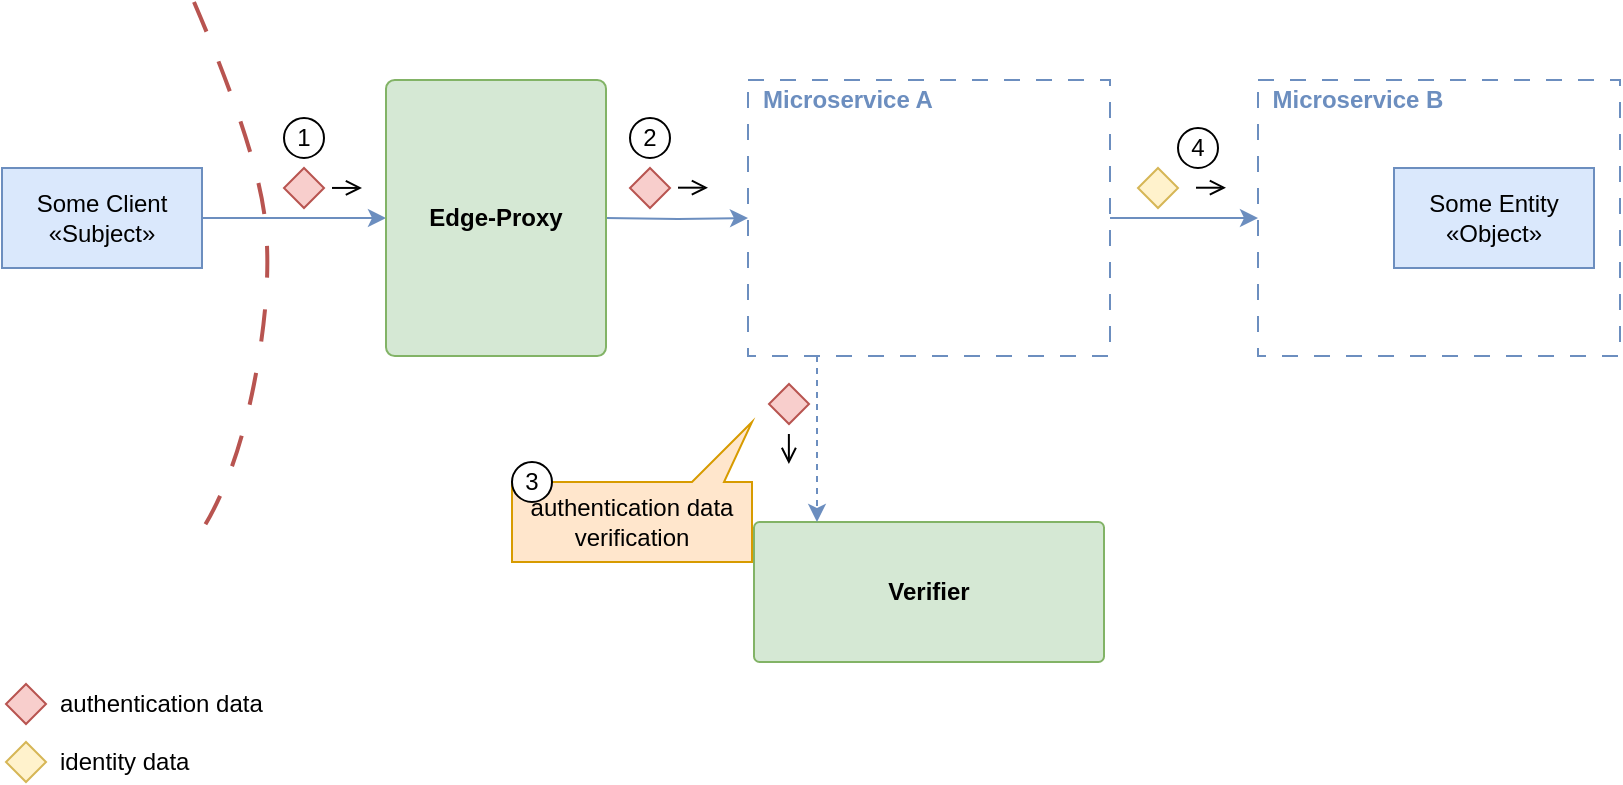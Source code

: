 <mxfile version="27.1.6">
  <diagram name="Page-1" id="vSZzm0c0lSDc5pFVxaaF">
    <mxGraphModel dx="1371" dy="887" grid="1" gridSize="10" guides="1" tooltips="1" connect="1" arrows="1" fold="1" page="1" pageScale="1" pageWidth="850" pageHeight="1100" math="0" shadow="0">
      <root>
        <mxCell id="0" />
        <mxCell id="1" parent="0" />
        <mxCell id="WeOVVWK11IvpSNeAhWPW-2" value="&lt;b&gt;Verifier&lt;/b&gt;" style="rounded=1;whiteSpace=wrap;html=1;fillColor=#d5e8d4;strokeColor=#82b366;arcSize=4;" vertex="1" parent="1">
          <mxGeometry x="378" y="270" width="175" height="70" as="geometry" />
        </mxCell>
        <mxCell id="fo6R8_58uPIGh2nn-8rE-26" value="" style="rounded=0;whiteSpace=wrap;html=1;fillColor=none;strokeColor=#6c8ebf;dashed=1;dashPattern=8 8;" parent="1" vertex="1">
          <mxGeometry x="630" y="49" width="181" height="138" as="geometry" />
        </mxCell>
        <mxCell id="fo6R8_58uPIGh2nn-8rE-34" style="edgeStyle=orthogonalEdgeStyle;rounded=0;orthogonalLoop=1;jettySize=auto;html=1;entryX=0;entryY=0.5;entryDx=0;entryDy=0;fillColor=#dae8fc;strokeColor=#6c8ebf;" parent="1" source="fo6R8_58uPIGh2nn-8rE-17" target="fo6R8_58uPIGh2nn-8rE-26" edge="1">
          <mxGeometry relative="1" as="geometry" />
        </mxCell>
        <mxCell id="fo6R8_58uPIGh2nn-8rE-17" value="" style="rounded=0;whiteSpace=wrap;html=1;fillColor=none;strokeColor=#6c8ebf;dashed=1;dashPattern=8 8;" parent="1" vertex="1">
          <mxGeometry x="375" y="49" width="181" height="138" as="geometry" />
        </mxCell>
        <mxCell id="aPNDeGo1sduExx9jBJkK-4" value="Some Entity&lt;br&gt;«Object»" style="rounded=0;whiteSpace=wrap;html=1;fillColor=#dae8fc;strokeColor=#6c8ebf;" parent="1" vertex="1">
          <mxGeometry x="698" y="93" width="100" height="50" as="geometry" />
        </mxCell>
        <mxCell id="fo6R8_58uPIGh2nn-8rE-5" value="" style="rhombus;whiteSpace=wrap;html=1;fillColor=#f8cecc;strokeColor=#b85450;" parent="1" vertex="1">
          <mxGeometry x="4" y="351" width="20" height="20" as="geometry" />
        </mxCell>
        <mxCell id="fo6R8_58uPIGh2nn-8rE-8" value="authentication data" style="text;html=1;align=left;verticalAlign=middle;whiteSpace=wrap;rounded=0;" parent="1" vertex="1">
          <mxGeometry x="29" y="351" width="118" height="20" as="geometry" />
        </mxCell>
        <mxCell id="fo6R8_58uPIGh2nn-8rE-18" value="&lt;div align=&quot;center&quot;&gt;Microservice A&lt;/div&gt;" style="text;html=1;align=center;verticalAlign=middle;whiteSpace=wrap;rounded=0;fillColor=none;fontColor=#6C8EBF;fontStyle=1" parent="1" vertex="1">
          <mxGeometry x="375" y="49" width="100" height="19" as="geometry" />
        </mxCell>
        <mxCell id="fo6R8_58uPIGh2nn-8rE-27" value="&lt;div align=&quot;center&quot;&gt;Microservice B&lt;/div&gt;" style="text;html=1;align=center;verticalAlign=middle;whiteSpace=wrap;rounded=0;fillColor=none;fontColor=#6C8EBF;fontStyle=1" parent="1" vertex="1">
          <mxGeometry x="630" y="49" width="100" height="19" as="geometry" />
        </mxCell>
        <mxCell id="fo6R8_58uPIGh2nn-8rE-32" style="edgeStyle=orthogonalEdgeStyle;rounded=0;orthogonalLoop=1;jettySize=auto;html=1;entryX=0;entryY=0.5;entryDx=0;entryDy=0;fillColor=#dae8fc;strokeColor=#6c8ebf;" parent="1" target="fo6R8_58uPIGh2nn-8rE-17" edge="1">
          <mxGeometry relative="1" as="geometry">
            <mxPoint x="304" y="118" as="sourcePoint" />
          </mxGeometry>
        </mxCell>
        <mxCell id="fo6R8_58uPIGh2nn-8rE-30" value="" style="endArrow=classic;html=1;rounded=0;entryX=0;entryY=0.5;entryDx=0;entryDy=0;exitX=1;exitY=0.5;exitDx=0;exitDy=0;fillColor=#dae8fc;strokeColor=#6c8ebf;" parent="1" source="fo6R8_58uPIGh2nn-8rE-36" edge="1">
          <mxGeometry width="50" height="50" relative="1" as="geometry">
            <mxPoint x="134" y="118" as="sourcePoint" />
            <mxPoint x="194" y="118" as="targetPoint" />
          </mxGeometry>
        </mxCell>
        <mxCell id="fo6R8_58uPIGh2nn-8rE-31" value="" style="rhombus;whiteSpace=wrap;html=1;fillColor=#f8cecc;strokeColor=#b85450;direction=south;" parent="1" vertex="1">
          <mxGeometry x="143" y="93" width="20" height="20" as="geometry" />
        </mxCell>
        <mxCell id="fo6R8_58uPIGh2nn-8rE-33" value="" style="rhombus;whiteSpace=wrap;html=1;fillColor=#f8cecc;strokeColor=#b85450;" parent="1" vertex="1">
          <mxGeometry x="316" y="93" width="20" height="20" as="geometry" />
        </mxCell>
        <mxCell id="fo6R8_58uPIGh2nn-8rE-36" value="Some Client&lt;br&gt;«Subject»" style="rounded=0;whiteSpace=wrap;html=1;fillColor=#dae8fc;strokeColor=#6c8ebf;" parent="1" vertex="1">
          <mxGeometry x="2" y="93" width="100" height="50" as="geometry" />
        </mxCell>
        <mxCell id="fo6R8_58uPIGh2nn-8rE-38" value="identity data" style="text;html=1;align=left;verticalAlign=middle;whiteSpace=wrap;rounded=0;" parent="1" vertex="1">
          <mxGeometry x="29" y="380" width="145" height="20" as="geometry" />
        </mxCell>
        <mxCell id="fo6R8_58uPIGh2nn-8rE-46" value="" style="rhombus;whiteSpace=wrap;html=1;fillColor=#fff2cc;strokeColor=#d6b656;" parent="1" vertex="1">
          <mxGeometry x="4" y="380" width="20" height="20" as="geometry" />
        </mxCell>
        <mxCell id="fo6R8_58uPIGh2nn-8rE-49" value="" style="endArrow=open;html=1;rounded=0;endFill=0;" parent="1" edge="1">
          <mxGeometry width="50" height="50" relative="1" as="geometry">
            <mxPoint x="167" y="102.97" as="sourcePoint" />
            <mxPoint x="182" y="102.97" as="targetPoint" />
          </mxGeometry>
        </mxCell>
        <mxCell id="fo6R8_58uPIGh2nn-8rE-50" value="" style="endArrow=open;html=1;rounded=0;endFill=0;" parent="1" edge="1">
          <mxGeometry width="50" height="50" relative="1" as="geometry">
            <mxPoint x="340" y="102.84" as="sourcePoint" />
            <mxPoint x="355" y="102.84" as="targetPoint" />
          </mxGeometry>
        </mxCell>
        <mxCell id="fo6R8_58uPIGh2nn-8rE-53" value="" style="rhombus;whiteSpace=wrap;html=1;fillColor=#fff2cc;strokeColor=#d6b656;" parent="1" vertex="1">
          <mxGeometry x="570" y="93" width="20" height="20" as="geometry" />
        </mxCell>
        <mxCell id="fo6R8_58uPIGh2nn-8rE-54" value="" style="endArrow=open;html=1;rounded=0;endFill=0;" parent="1" edge="1">
          <mxGeometry width="50" height="50" relative="1" as="geometry">
            <mxPoint x="599" y="102.86" as="sourcePoint" />
            <mxPoint x="614" y="102.86" as="targetPoint" />
          </mxGeometry>
        </mxCell>
        <mxCell id="fo6R8_58uPIGh2nn-8rE-55" style="edgeStyle=orthogonalEdgeStyle;rounded=0;orthogonalLoop=1;jettySize=auto;html=1;entryX=0.5;entryY=0;entryDx=0;entryDy=0;fillColor=#dae8fc;strokeColor=#6c8ebf;startArrow=none;startFill=0;dashed=1;" parent="1" edge="1">
          <mxGeometry relative="1" as="geometry">
            <mxPoint x="409.5" y="187" as="sourcePoint" />
            <mxPoint x="409.5" y="270" as="targetPoint" />
          </mxGeometry>
        </mxCell>
        <mxCell id="fo6R8_58uPIGh2nn-8rE-56" value="" style="rhombus;whiteSpace=wrap;html=1;fillColor=#f8cecc;strokeColor=#b85450;" parent="1" vertex="1">
          <mxGeometry x="385.5" y="201" width="20" height="20" as="geometry" />
        </mxCell>
        <mxCell id="fo6R8_58uPIGh2nn-8rE-57" value="" style="endArrow=open;html=1;rounded=0;endFill=0;" parent="1" edge="1">
          <mxGeometry width="50" height="50" relative="1" as="geometry">
            <mxPoint x="395.44" y="226" as="sourcePoint" />
            <mxPoint x="395.44" y="241" as="targetPoint" />
          </mxGeometry>
        </mxCell>
        <mxCell id="fo6R8_58uPIGh2nn-8rE-58" value="authentication data verification" style="shape=callout;whiteSpace=wrap;html=1;perimeter=calloutPerimeter;base=16;size=30;position=0.75;position2=1;flipV=1;fillColor=#ffe6cc;strokeColor=#d79b00;" parent="1" vertex="1">
          <mxGeometry x="257" y="220" width="120" height="70" as="geometry" />
        </mxCell>
        <mxCell id="fo6R8_58uPIGh2nn-8rE-64" value="1" style="ellipse;whiteSpace=wrap;html=1;aspect=fixed;" parent="1" vertex="1">
          <mxGeometry x="143" y="68" width="20" height="20" as="geometry" />
        </mxCell>
        <mxCell id="fo6R8_58uPIGh2nn-8rE-65" value="2" style="ellipse;whiteSpace=wrap;html=1;aspect=fixed;" parent="1" vertex="1">
          <mxGeometry x="316" y="68" width="20" height="20" as="geometry" />
        </mxCell>
        <mxCell id="fo6R8_58uPIGh2nn-8rE-66" value="3" style="ellipse;whiteSpace=wrap;html=1;aspect=fixed;" parent="1" vertex="1">
          <mxGeometry x="257" y="240" width="20" height="20" as="geometry" />
        </mxCell>
        <mxCell id="fo6R8_58uPIGh2nn-8rE-68" value="4" style="ellipse;whiteSpace=wrap;html=1;aspect=fixed;" parent="1" vertex="1">
          <mxGeometry x="590" y="73" width="20" height="20" as="geometry" />
        </mxCell>
        <mxCell id="LTgDjacwDMxTEoBZVGpL-1" value="" style="curved=1;endArrow=none;html=1;rounded=0;dashed=1;dashPattern=8 8;startFill=0;fillColor=#f8cecc;strokeColor=#b85450;startSize=9;endSize=8;strokeWidth=2;" parent="1" edge="1">
          <mxGeometry width="50" height="50" relative="1" as="geometry">
            <mxPoint x="98" y="10" as="sourcePoint" />
            <mxPoint x="98" y="280" as="targetPoint" />
            <Array as="points">
              <mxPoint x="128" y="80" />
              <mxPoint x="138" y="150" />
              <mxPoint x="118" y="252" />
            </Array>
          </mxGeometry>
        </mxCell>
        <mxCell id="WeOVVWK11IvpSNeAhWPW-1" value="&lt;b&gt;Edge-Proxy&lt;/b&gt;" style="rounded=1;whiteSpace=wrap;html=1;fillColor=#d5e8d4;strokeColor=#82b366;arcSize=4;" vertex="1" parent="1">
          <mxGeometry x="194" y="49" width="110" height="138" as="geometry" />
        </mxCell>
      </root>
    </mxGraphModel>
  </diagram>
</mxfile>
